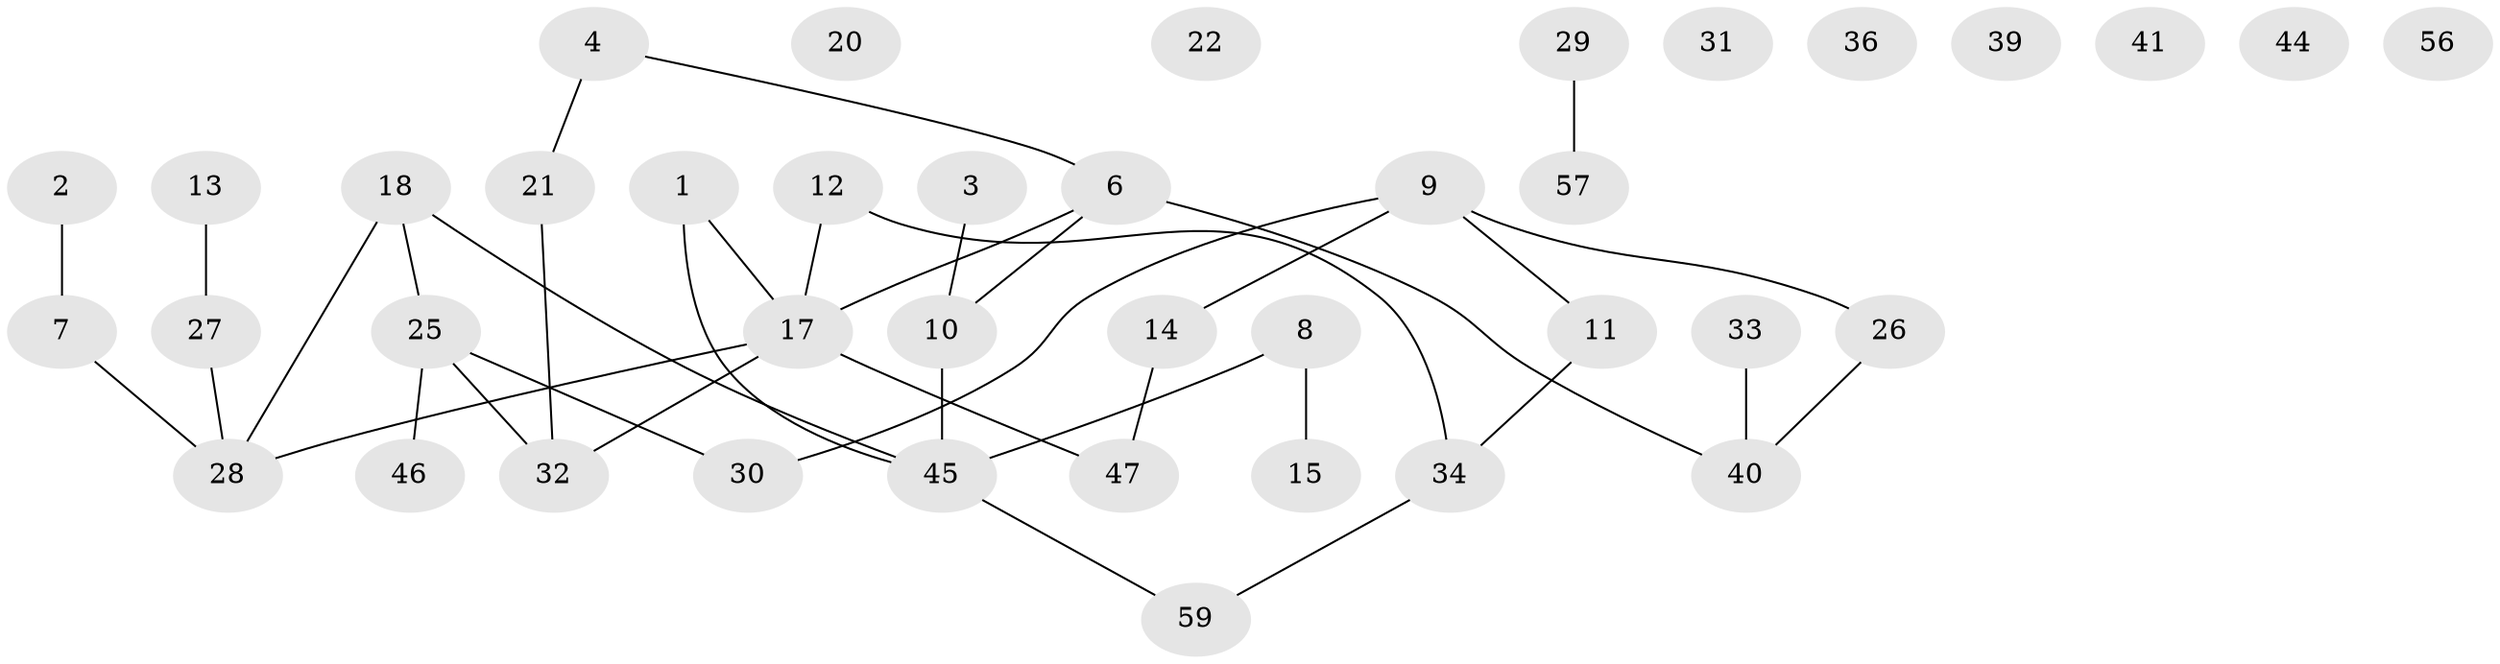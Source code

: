 // original degree distribution, {2: 0.3064516129032258, 1: 0.2903225806451613, 3: 0.1935483870967742, 4: 0.11290322580645161, 0: 0.0967741935483871}
// Generated by graph-tools (version 1.1) at 2025/41/03/06/25 10:41:21]
// undirected, 40 vertices, 38 edges
graph export_dot {
graph [start="1"]
  node [color=gray90,style=filled];
  1 [super="+5"];
  2;
  3;
  4 [super="+37"];
  6 [super="+62"];
  7 [super="+19"];
  8 [super="+23"];
  9 [super="+16"];
  10 [super="+43"];
  11;
  12;
  13;
  14 [super="+52"];
  15;
  17 [super="+53"];
  18 [super="+24"];
  20 [super="+42"];
  21;
  22;
  25 [super="+50"];
  26;
  27 [super="+38"];
  28;
  29 [super="+48"];
  30 [super="+35"];
  31;
  32 [super="+58"];
  33;
  34 [super="+49"];
  36;
  39 [super="+61"];
  40 [super="+55"];
  41;
  44;
  45 [super="+51"];
  46;
  47 [super="+54"];
  56;
  57 [super="+60"];
  59;
  1 -- 45;
  1 -- 17;
  2 -- 7;
  3 -- 10;
  4 -- 21;
  4 -- 6;
  6 -- 40;
  6 -- 17;
  6 -- 10;
  7 -- 28;
  8 -- 45;
  8 -- 15;
  9 -- 26;
  9 -- 11;
  9 -- 30;
  9 -- 14;
  10 -- 45;
  11 -- 34;
  12 -- 17;
  12 -- 34;
  13 -- 27;
  14 -- 47;
  17 -- 28;
  17 -- 32;
  17 -- 47;
  18 -- 25;
  18 -- 28;
  18 -- 45;
  21 -- 32;
  25 -- 46;
  25 -- 32;
  25 -- 30;
  26 -- 40;
  27 -- 28;
  29 -- 57;
  33 -- 40;
  34 -- 59;
  45 -- 59;
}

